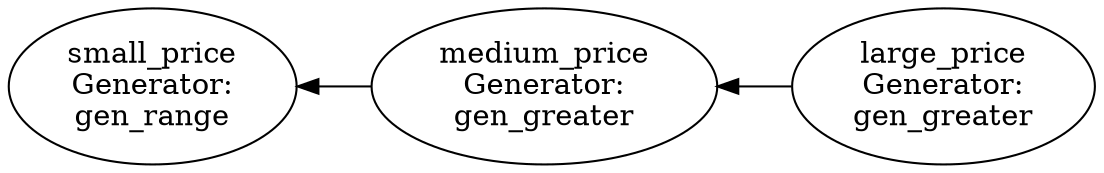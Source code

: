 digraph D {
  rankdir=RL

  small_price [label="small_price\nGenerator:\ngen_range", shape=oval]
  medium_price [label="medium_price\nGenerator:\ngen_greater", shape=oval]
  large_price [label="large_price\nGenerator:\ngen_greater", shape=oval]

  medium_price -> small_price
  large_price -> medium_price
}


